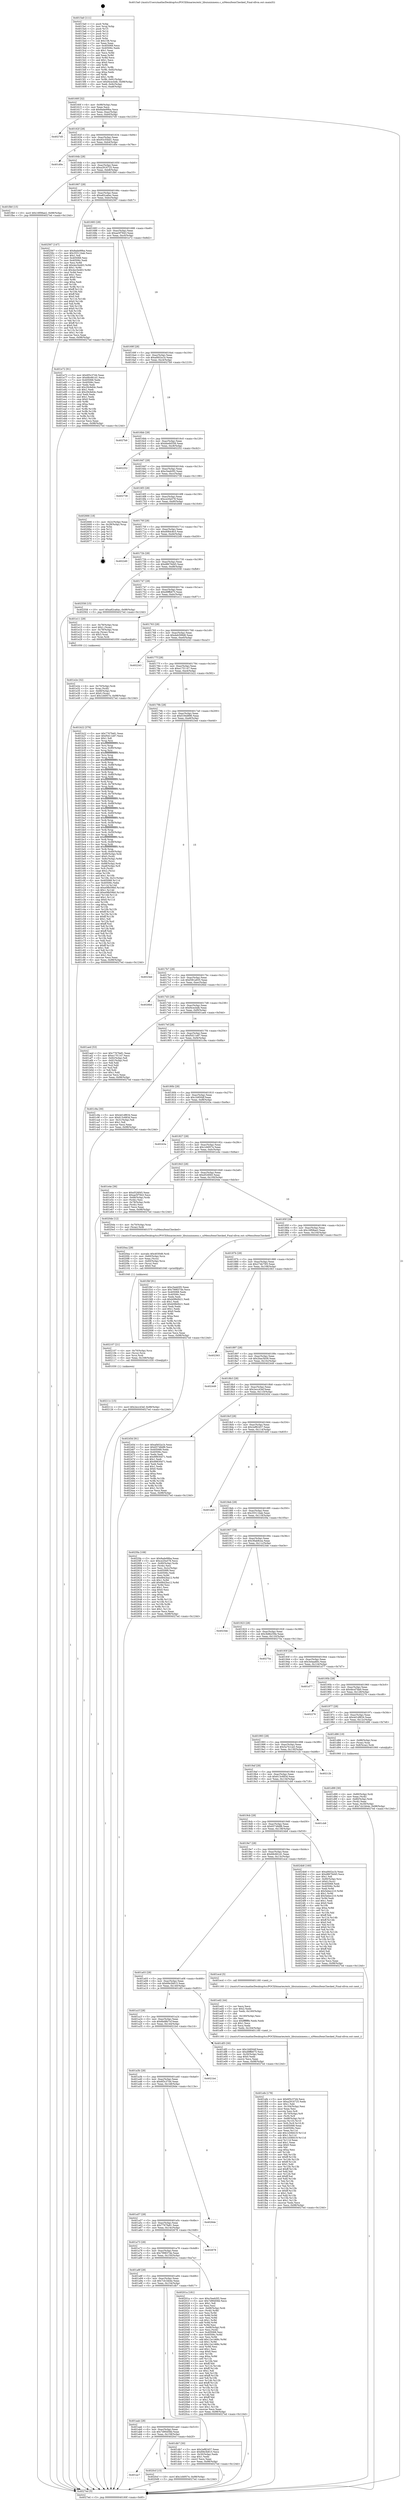 digraph "0x4015a0" {
  label = "0x4015a0 (/mnt/c/Users/mathe/Desktop/tcc/POCII/binaries/extr_libuiunixmenu.c_uiMenuItemChecked_Final-ollvm.out::main(0))"
  labelloc = "t"
  node[shape=record]

  Entry [label="",width=0.3,height=0.3,shape=circle,fillcolor=black,style=filled]
  "0x40160f" [label="{
     0x40160f [32]\l
     | [instrs]\l
     &nbsp;&nbsp;0x40160f \<+6\>: mov -0x98(%rbp),%eax\l
     &nbsp;&nbsp;0x401615 \<+2\>: mov %eax,%ecx\l
     &nbsp;&nbsp;0x401617 \<+6\>: sub $0x8ade99ba,%ecx\l
     &nbsp;&nbsp;0x40161d \<+6\>: mov %eax,-0xac(%rbp)\l
     &nbsp;&nbsp;0x401623 \<+6\>: mov %ecx,-0xb0(%rbp)\l
     &nbsp;&nbsp;0x401629 \<+6\>: je 00000000004027d5 \<main+0x1235\>\l
  }"]
  "0x4027d5" [label="{
     0x4027d5\l
  }", style=dashed]
  "0x40162f" [label="{
     0x40162f [28]\l
     | [instrs]\l
     &nbsp;&nbsp;0x40162f \<+5\>: jmp 0000000000401634 \<main+0x94\>\l
     &nbsp;&nbsp;0x401634 \<+6\>: mov -0xac(%rbp),%eax\l
     &nbsp;&nbsp;0x40163a \<+5\>: sub $0x93c55bd1,%eax\l
     &nbsp;&nbsp;0x40163f \<+6\>: mov %eax,-0xb4(%rbp)\l
     &nbsp;&nbsp;0x401645 \<+6\>: je 0000000000401d0e \<main+0x76e\>\l
  }"]
  Exit [label="",width=0.3,height=0.3,shape=circle,fillcolor=black,style=filled,peripheries=2]
  "0x401d0e" [label="{
     0x401d0e\l
  }", style=dashed]
  "0x40164b" [label="{
     0x40164b [28]\l
     | [instrs]\l
     &nbsp;&nbsp;0x40164b \<+5\>: jmp 0000000000401650 \<main+0xb0\>\l
     &nbsp;&nbsp;0x401650 \<+6\>: mov -0xac(%rbp),%eax\l
     &nbsp;&nbsp;0x401656 \<+5\>: sub $0xa2916725,%eax\l
     &nbsp;&nbsp;0x40165b \<+6\>: mov %eax,-0xb8(%rbp)\l
     &nbsp;&nbsp;0x401661 \<+6\>: je 0000000000401fb0 \<main+0xa10\>\l
  }"]
  "0x40211c" [label="{
     0x40211c [15]\l
     | [instrs]\l
     &nbsp;&nbsp;0x40211c \<+10\>: movl $0x2ecc43ef,-0x98(%rbp)\l
     &nbsp;&nbsp;0x402126 \<+5\>: jmp 00000000004027ed \<main+0x124d\>\l
  }"]
  "0x401fb0" [label="{
     0x401fb0 [15]\l
     | [instrs]\l
     &nbsp;&nbsp;0x401fb0 \<+10\>: movl $0x16f08ae2,-0x98(%rbp)\l
     &nbsp;&nbsp;0x401fba \<+5\>: jmp 00000000004027ed \<main+0x124d\>\l
  }"]
  "0x401667" [label="{
     0x401667 [28]\l
     | [instrs]\l
     &nbsp;&nbsp;0x401667 \<+5\>: jmp 000000000040166c \<main+0xcc\>\l
     &nbsp;&nbsp;0x40166c \<+6\>: mov -0xac(%rbp),%eax\l
     &nbsp;&nbsp;0x401672 \<+5\>: sub $0xa82ca6ac,%eax\l
     &nbsp;&nbsp;0x401677 \<+6\>: mov %eax,-0xbc(%rbp)\l
     &nbsp;&nbsp;0x40167d \<+6\>: je 0000000000402567 \<main+0xfc7\>\l
  }"]
  "0x402107" [label="{
     0x402107 [21]\l
     | [instrs]\l
     &nbsp;&nbsp;0x402107 \<+4\>: mov -0x70(%rbp),%rcx\l
     &nbsp;&nbsp;0x40210b \<+3\>: mov (%rcx),%rcx\l
     &nbsp;&nbsp;0x40210e \<+3\>: mov %rcx,%rdi\l
     &nbsp;&nbsp;0x402111 \<+6\>: mov %eax,-0x168(%rbp)\l
     &nbsp;&nbsp;0x402117 \<+5\>: call 0000000000401030 \<free@plt\>\l
     | [calls]\l
     &nbsp;&nbsp;0x401030 \{1\} (unknown)\l
  }"]
  "0x402567" [label="{
     0x402567 [147]\l
     | [instrs]\l
     &nbsp;&nbsp;0x402567 \<+5\>: mov $0x8ade99ba,%eax\l
     &nbsp;&nbsp;0x40256c \<+5\>: mov $0x35511bab,%ecx\l
     &nbsp;&nbsp;0x402571 \<+2\>: mov $0x1,%dl\l
     &nbsp;&nbsp;0x402573 \<+7\>: mov 0x405068,%esi\l
     &nbsp;&nbsp;0x40257a \<+7\>: mov 0x40506c,%edi\l
     &nbsp;&nbsp;0x402581 \<+3\>: mov %esi,%r8d\l
     &nbsp;&nbsp;0x402584 \<+7\>: add $0x4ec5e463,%r8d\l
     &nbsp;&nbsp;0x40258b \<+4\>: sub $0x1,%r8d\l
     &nbsp;&nbsp;0x40258f \<+7\>: sub $0x4ec5e463,%r8d\l
     &nbsp;&nbsp;0x402596 \<+4\>: imul %r8d,%esi\l
     &nbsp;&nbsp;0x40259a \<+3\>: and $0x1,%esi\l
     &nbsp;&nbsp;0x40259d \<+3\>: cmp $0x0,%esi\l
     &nbsp;&nbsp;0x4025a0 \<+4\>: sete %r9b\l
     &nbsp;&nbsp;0x4025a4 \<+3\>: cmp $0xa,%edi\l
     &nbsp;&nbsp;0x4025a7 \<+4\>: setl %r10b\l
     &nbsp;&nbsp;0x4025ab \<+3\>: mov %r9b,%r11b\l
     &nbsp;&nbsp;0x4025ae \<+4\>: xor $0xff,%r11b\l
     &nbsp;&nbsp;0x4025b2 \<+3\>: mov %r10b,%bl\l
     &nbsp;&nbsp;0x4025b5 \<+3\>: xor $0xff,%bl\l
     &nbsp;&nbsp;0x4025b8 \<+3\>: xor $0x0,%dl\l
     &nbsp;&nbsp;0x4025bb \<+3\>: mov %r11b,%r14b\l
     &nbsp;&nbsp;0x4025be \<+4\>: and $0x0,%r14b\l
     &nbsp;&nbsp;0x4025c2 \<+3\>: and %dl,%r9b\l
     &nbsp;&nbsp;0x4025c5 \<+3\>: mov %bl,%r15b\l
     &nbsp;&nbsp;0x4025c8 \<+4\>: and $0x0,%r15b\l
     &nbsp;&nbsp;0x4025cc \<+3\>: and %dl,%r10b\l
     &nbsp;&nbsp;0x4025cf \<+3\>: or %r9b,%r14b\l
     &nbsp;&nbsp;0x4025d2 \<+3\>: or %r10b,%r15b\l
     &nbsp;&nbsp;0x4025d5 \<+3\>: xor %r15b,%r14b\l
     &nbsp;&nbsp;0x4025d8 \<+3\>: or %bl,%r11b\l
     &nbsp;&nbsp;0x4025db \<+4\>: xor $0xff,%r11b\l
     &nbsp;&nbsp;0x4025df \<+3\>: or $0x0,%dl\l
     &nbsp;&nbsp;0x4025e2 \<+3\>: and %dl,%r11b\l
     &nbsp;&nbsp;0x4025e5 \<+3\>: or %r11b,%r14b\l
     &nbsp;&nbsp;0x4025e8 \<+4\>: test $0x1,%r14b\l
     &nbsp;&nbsp;0x4025ec \<+3\>: cmovne %ecx,%eax\l
     &nbsp;&nbsp;0x4025ef \<+6\>: mov %eax,-0x98(%rbp)\l
     &nbsp;&nbsp;0x4025f5 \<+5\>: jmp 00000000004027ed \<main+0x124d\>\l
  }"]
  "0x401683" [label="{
     0x401683 [28]\l
     | [instrs]\l
     &nbsp;&nbsp;0x401683 \<+5\>: jmp 0000000000401688 \<main+0xe8\>\l
     &nbsp;&nbsp;0x401688 \<+6\>: mov -0xac(%rbp),%eax\l
     &nbsp;&nbsp;0x40168e \<+5\>: sub $0xae5f7843,%eax\l
     &nbsp;&nbsp;0x401693 \<+6\>: mov %eax,-0xc0(%rbp)\l
     &nbsp;&nbsp;0x401699 \<+6\>: je 0000000000401e72 \<main+0x8d2\>\l
  }"]
  "0x4020ea" [label="{
     0x4020ea [29]\l
     | [instrs]\l
     &nbsp;&nbsp;0x4020ea \<+10\>: movabs $0x4030d6,%rdi\l
     &nbsp;&nbsp;0x4020f4 \<+4\>: mov -0x60(%rbp),%rcx\l
     &nbsp;&nbsp;0x4020f8 \<+2\>: mov %eax,(%rcx)\l
     &nbsp;&nbsp;0x4020fa \<+4\>: mov -0x60(%rbp),%rcx\l
     &nbsp;&nbsp;0x4020fe \<+2\>: mov (%rcx),%esi\l
     &nbsp;&nbsp;0x402100 \<+2\>: mov $0x0,%al\l
     &nbsp;&nbsp;0x402102 \<+5\>: call 0000000000401040 \<printf@plt\>\l
     | [calls]\l
     &nbsp;&nbsp;0x401040 \{1\} (unknown)\l
  }"]
  "0x401e72" [label="{
     0x401e72 [91]\l
     | [instrs]\l
     &nbsp;&nbsp;0x401e72 \<+5\>: mov $0x6f3c37d4,%eax\l
     &nbsp;&nbsp;0x401e77 \<+5\>: mov $0x68c661d1,%ecx\l
     &nbsp;&nbsp;0x401e7c \<+7\>: mov 0x405068,%edx\l
     &nbsp;&nbsp;0x401e83 \<+7\>: mov 0x40506c,%esi\l
     &nbsp;&nbsp;0x401e8a \<+2\>: mov %edx,%edi\l
     &nbsp;&nbsp;0x401e8c \<+6\>: add $0x29cfe64c,%edi\l
     &nbsp;&nbsp;0x401e92 \<+3\>: sub $0x1,%edi\l
     &nbsp;&nbsp;0x401e95 \<+6\>: sub $0x29cfe64c,%edi\l
     &nbsp;&nbsp;0x401e9b \<+3\>: imul %edi,%edx\l
     &nbsp;&nbsp;0x401e9e \<+3\>: and $0x1,%edx\l
     &nbsp;&nbsp;0x401ea1 \<+3\>: cmp $0x0,%edx\l
     &nbsp;&nbsp;0x401ea4 \<+4\>: sete %r8b\l
     &nbsp;&nbsp;0x401ea8 \<+3\>: cmp $0xa,%esi\l
     &nbsp;&nbsp;0x401eab \<+4\>: setl %r9b\l
     &nbsp;&nbsp;0x401eaf \<+3\>: mov %r8b,%r10b\l
     &nbsp;&nbsp;0x401eb2 \<+3\>: and %r9b,%r10b\l
     &nbsp;&nbsp;0x401eb5 \<+3\>: xor %r9b,%r8b\l
     &nbsp;&nbsp;0x401eb8 \<+3\>: or %r8b,%r10b\l
     &nbsp;&nbsp;0x401ebb \<+4\>: test $0x1,%r10b\l
     &nbsp;&nbsp;0x401ebf \<+3\>: cmovne %ecx,%eax\l
     &nbsp;&nbsp;0x401ec2 \<+6\>: mov %eax,-0x98(%rbp)\l
     &nbsp;&nbsp;0x401ec8 \<+5\>: jmp 00000000004027ed \<main+0x124d\>\l
  }"]
  "0x40169f" [label="{
     0x40169f [28]\l
     | [instrs]\l
     &nbsp;&nbsp;0x40169f \<+5\>: jmp 00000000004016a4 \<main+0x104\>\l
     &nbsp;&nbsp;0x4016a4 \<+6\>: mov -0xac(%rbp),%eax\l
     &nbsp;&nbsp;0x4016aa \<+5\>: sub $0xaf402a1b,%eax\l
     &nbsp;&nbsp;0x4016af \<+6\>: mov %eax,-0xc4(%rbp)\l
     &nbsp;&nbsp;0x4016b5 \<+6\>: je 00000000004027b9 \<main+0x1219\>\l
  }"]
  "0x401ac7" [label="{
     0x401ac7\l
  }", style=dashed]
  "0x4027b9" [label="{
     0x4027b9\l
  }", style=dashed]
  "0x4016bb" [label="{
     0x4016bb [28]\l
     | [instrs]\l
     &nbsp;&nbsp;0x4016bb \<+5\>: jmp 00000000004016c0 \<main+0x120\>\l
     &nbsp;&nbsp;0x4016c0 \<+6\>: mov -0xac(%rbp),%eax\l
     &nbsp;&nbsp;0x4016c6 \<+5\>: sub $0xbbe6d356,%eax\l
     &nbsp;&nbsp;0x4016cb \<+6\>: mov %eax,-0xc8(%rbp)\l
     &nbsp;&nbsp;0x4016d1 \<+6\>: je 0000000000402252 \<main+0xcb2\>\l
  }"]
  "0x4020cf" [label="{
     0x4020cf [15]\l
     | [instrs]\l
     &nbsp;&nbsp;0x4020cf \<+10\>: movl $0x1d4957e,-0x98(%rbp)\l
     &nbsp;&nbsp;0x4020d9 \<+5\>: jmp 00000000004027ed \<main+0x124d\>\l
  }"]
  "0x402252" [label="{
     0x402252\l
  }", style=dashed]
  "0x4016d7" [label="{
     0x4016d7 [28]\l
     | [instrs]\l
     &nbsp;&nbsp;0x4016d7 \<+5\>: jmp 00000000004016dc \<main+0x13c\>\l
     &nbsp;&nbsp;0x4016dc \<+6\>: mov -0xac(%rbp),%eax\l
     &nbsp;&nbsp;0x4016e2 \<+5\>: sub $0xc5eeb5f2,%eax\l
     &nbsp;&nbsp;0x4016e7 \<+6\>: mov %eax,-0xcc(%rbp)\l
     &nbsp;&nbsp;0x4016ed \<+6\>: je 0000000000402738 \<main+0x1198\>\l
  }"]
  "0x401efe" [label="{
     0x401efe [178]\l
     | [instrs]\l
     &nbsp;&nbsp;0x401efe \<+5\>: mov $0x6f3c37d4,%ecx\l
     &nbsp;&nbsp;0x401f03 \<+5\>: mov $0xa2916725,%edx\l
     &nbsp;&nbsp;0x401f08 \<+3\>: mov $0x1,%dil\l
     &nbsp;&nbsp;0x401f0b \<+6\>: mov -0x164(%rbp),%esi\l
     &nbsp;&nbsp;0x401f11 \<+3\>: imul %eax,%esi\l
     &nbsp;&nbsp;0x401f14 \<+3\>: movslq %esi,%r8\l
     &nbsp;&nbsp;0x401f17 \<+4\>: mov -0x70(%rbp),%r9\l
     &nbsp;&nbsp;0x401f1b \<+3\>: mov (%r9),%r9\l
     &nbsp;&nbsp;0x401f1e \<+4\>: mov -0x68(%rbp),%r10\l
     &nbsp;&nbsp;0x401f22 \<+3\>: movslq (%r10),%r10\l
     &nbsp;&nbsp;0x401f25 \<+4\>: mov %r8,(%r9,%r10,8)\l
     &nbsp;&nbsp;0x401f29 \<+7\>: mov 0x405068,%eax\l
     &nbsp;&nbsp;0x401f30 \<+7\>: mov 0x40506c,%esi\l
     &nbsp;&nbsp;0x401f37 \<+3\>: mov %eax,%r11d\l
     &nbsp;&nbsp;0x401f3a \<+7\>: add $0x1d3fd419,%r11d\l
     &nbsp;&nbsp;0x401f41 \<+4\>: sub $0x1,%r11d\l
     &nbsp;&nbsp;0x401f45 \<+7\>: sub $0x1d3fd419,%r11d\l
     &nbsp;&nbsp;0x401f4c \<+4\>: imul %r11d,%eax\l
     &nbsp;&nbsp;0x401f50 \<+3\>: and $0x1,%eax\l
     &nbsp;&nbsp;0x401f53 \<+3\>: cmp $0x0,%eax\l
     &nbsp;&nbsp;0x401f56 \<+3\>: sete %bl\l
     &nbsp;&nbsp;0x401f59 \<+3\>: cmp $0xa,%esi\l
     &nbsp;&nbsp;0x401f5c \<+4\>: setl %r14b\l
     &nbsp;&nbsp;0x401f60 \<+3\>: mov %bl,%r15b\l
     &nbsp;&nbsp;0x401f63 \<+4\>: xor $0xff,%r15b\l
     &nbsp;&nbsp;0x401f67 \<+3\>: mov %r14b,%r12b\l
     &nbsp;&nbsp;0x401f6a \<+4\>: xor $0xff,%r12b\l
     &nbsp;&nbsp;0x401f6e \<+4\>: xor $0x1,%dil\l
     &nbsp;&nbsp;0x401f72 \<+3\>: mov %r15b,%r13b\l
     &nbsp;&nbsp;0x401f75 \<+4\>: and $0xff,%r13b\l
     &nbsp;&nbsp;0x401f79 \<+3\>: and %dil,%bl\l
     &nbsp;&nbsp;0x401f7c \<+3\>: mov %r12b,%al\l
     &nbsp;&nbsp;0x401f7f \<+2\>: and $0xff,%al\l
     &nbsp;&nbsp;0x401f81 \<+3\>: and %dil,%r14b\l
     &nbsp;&nbsp;0x401f84 \<+3\>: or %bl,%r13b\l
     &nbsp;&nbsp;0x401f87 \<+3\>: or %r14b,%al\l
     &nbsp;&nbsp;0x401f8a \<+3\>: xor %al,%r13b\l
     &nbsp;&nbsp;0x401f8d \<+3\>: or %r12b,%r15b\l
     &nbsp;&nbsp;0x401f90 \<+4\>: xor $0xff,%r15b\l
     &nbsp;&nbsp;0x401f94 \<+4\>: or $0x1,%dil\l
     &nbsp;&nbsp;0x401f98 \<+3\>: and %dil,%r15b\l
     &nbsp;&nbsp;0x401f9b \<+3\>: or %r15b,%r13b\l
     &nbsp;&nbsp;0x401f9e \<+4\>: test $0x1,%r13b\l
     &nbsp;&nbsp;0x401fa2 \<+3\>: cmovne %edx,%ecx\l
     &nbsp;&nbsp;0x401fa5 \<+6\>: mov %ecx,-0x98(%rbp)\l
     &nbsp;&nbsp;0x401fab \<+5\>: jmp 00000000004027ed \<main+0x124d\>\l
  }"]
  "0x402738" [label="{
     0x402738\l
  }", style=dashed]
  "0x4016f3" [label="{
     0x4016f3 [28]\l
     | [instrs]\l
     &nbsp;&nbsp;0x4016f3 \<+5\>: jmp 00000000004016f8 \<main+0x158\>\l
     &nbsp;&nbsp;0x4016f8 \<+6\>: mov -0xac(%rbp),%eax\l
     &nbsp;&nbsp;0x4016fe \<+5\>: sub $0xce20a578,%eax\l
     &nbsp;&nbsp;0x401703 \<+6\>: mov %eax,-0xd0(%rbp)\l
     &nbsp;&nbsp;0x401709 \<+6\>: je 0000000000402666 \<main+0x10c6\>\l
  }"]
  "0x401ed2" [label="{
     0x401ed2 [44]\l
     | [instrs]\l
     &nbsp;&nbsp;0x401ed2 \<+2\>: xor %ecx,%ecx\l
     &nbsp;&nbsp;0x401ed4 \<+5\>: mov $0x2,%edx\l
     &nbsp;&nbsp;0x401ed9 \<+6\>: mov %edx,-0x160(%rbp)\l
     &nbsp;&nbsp;0x401edf \<+1\>: cltd\l
     &nbsp;&nbsp;0x401ee0 \<+6\>: mov -0x160(%rbp),%esi\l
     &nbsp;&nbsp;0x401ee6 \<+2\>: idiv %esi\l
     &nbsp;&nbsp;0x401ee8 \<+6\>: imul $0xfffffffe,%edx,%edx\l
     &nbsp;&nbsp;0x401eee \<+3\>: sub $0x1,%ecx\l
     &nbsp;&nbsp;0x401ef1 \<+2\>: sub %ecx,%edx\l
     &nbsp;&nbsp;0x401ef3 \<+6\>: mov %edx,-0x164(%rbp)\l
     &nbsp;&nbsp;0x401ef9 \<+5\>: call 0000000000401160 \<next_i\>\l
     | [calls]\l
     &nbsp;&nbsp;0x401160 \{1\} (/mnt/c/Users/mathe/Desktop/tcc/POCII/binaries/extr_libuiunixmenu.c_uiMenuItemChecked_Final-ollvm.out::next_i)\l
  }"]
  "0x402666" [label="{
     0x402666 [18]\l
     | [instrs]\l
     &nbsp;&nbsp;0x402666 \<+3\>: mov -0x2c(%rbp),%eax\l
     &nbsp;&nbsp;0x402669 \<+4\>: lea -0x28(%rbp),%rsp\l
     &nbsp;&nbsp;0x40266d \<+1\>: pop %rbx\l
     &nbsp;&nbsp;0x40266e \<+2\>: pop %r12\l
     &nbsp;&nbsp;0x402670 \<+2\>: pop %r13\l
     &nbsp;&nbsp;0x402672 \<+2\>: pop %r14\l
     &nbsp;&nbsp;0x402674 \<+2\>: pop %r15\l
     &nbsp;&nbsp;0x402676 \<+1\>: pop %rbp\l
     &nbsp;&nbsp;0x402677 \<+1\>: ret\l
  }"]
  "0x40170f" [label="{
     0x40170f [28]\l
     | [instrs]\l
     &nbsp;&nbsp;0x40170f \<+5\>: jmp 0000000000401714 \<main+0x174\>\l
     &nbsp;&nbsp;0x401714 \<+6\>: mov -0xac(%rbp),%eax\l
     &nbsp;&nbsp;0x40171a \<+5\>: sub $0xd084c8c5,%eax\l
     &nbsp;&nbsp;0x40171f \<+6\>: mov %eax,-0xd4(%rbp)\l
     &nbsp;&nbsp;0x401725 \<+6\>: je 00000000004022d0 \<main+0xd30\>\l
  }"]
  "0x401e2e" [label="{
     0x401e2e [32]\l
     | [instrs]\l
     &nbsp;&nbsp;0x401e2e \<+4\>: mov -0x70(%rbp),%rdi\l
     &nbsp;&nbsp;0x401e32 \<+3\>: mov %rax,(%rdi)\l
     &nbsp;&nbsp;0x401e35 \<+4\>: mov -0x68(%rbp),%rax\l
     &nbsp;&nbsp;0x401e39 \<+6\>: movl $0x0,(%rax)\l
     &nbsp;&nbsp;0x401e3f \<+10\>: movl $0x1d4957e,-0x98(%rbp)\l
     &nbsp;&nbsp;0x401e49 \<+5\>: jmp 00000000004027ed \<main+0x124d\>\l
  }"]
  "0x4022d0" [label="{
     0x4022d0\l
  }", style=dashed]
  "0x40172b" [label="{
     0x40172b [28]\l
     | [instrs]\l
     &nbsp;&nbsp;0x40172b \<+5\>: jmp 0000000000401730 \<main+0x190\>\l
     &nbsp;&nbsp;0x401730 \<+6\>: mov -0xac(%rbp),%eax\l
     &nbsp;&nbsp;0x401736 \<+5\>: sub $0xd8676d45,%eax\l
     &nbsp;&nbsp;0x40173b \<+6\>: mov %eax,-0xd8(%rbp)\l
     &nbsp;&nbsp;0x401741 \<+6\>: je 0000000000402558 \<main+0xfb8\>\l
  }"]
  "0x401aab" [label="{
     0x401aab [28]\l
     | [instrs]\l
     &nbsp;&nbsp;0x401aab \<+5\>: jmp 0000000000401ab0 \<main+0x510\>\l
     &nbsp;&nbsp;0x401ab0 \<+6\>: mov -0xac(%rbp),%eax\l
     &nbsp;&nbsp;0x401ab6 \<+5\>: sub $0x7d90d58d,%eax\l
     &nbsp;&nbsp;0x401abb \<+6\>: mov %eax,-0x158(%rbp)\l
     &nbsp;&nbsp;0x401ac1 \<+6\>: je 00000000004020cf \<main+0xb2f\>\l
  }"]
  "0x402558" [label="{
     0x402558 [15]\l
     | [instrs]\l
     &nbsp;&nbsp;0x402558 \<+10\>: movl $0xa82ca6ac,-0x98(%rbp)\l
     &nbsp;&nbsp;0x402562 \<+5\>: jmp 00000000004027ed \<main+0x124d\>\l
  }"]
  "0x401747" [label="{
     0x401747 [28]\l
     | [instrs]\l
     &nbsp;&nbsp;0x401747 \<+5\>: jmp 000000000040174c \<main+0x1ac\>\l
     &nbsp;&nbsp;0x40174c \<+6\>: mov -0xac(%rbp),%eax\l
     &nbsp;&nbsp;0x401752 \<+5\>: sub $0xd9ffb675,%eax\l
     &nbsp;&nbsp;0x401757 \<+6\>: mov %eax,-0xdc(%rbp)\l
     &nbsp;&nbsp;0x40175d \<+6\>: je 0000000000401e11 \<main+0x871\>\l
  }"]
  "0x401db7" [label="{
     0x401db7 [30]\l
     | [instrs]\l
     &nbsp;&nbsp;0x401db7 \<+5\>: mov $0x2ef82457,%eax\l
     &nbsp;&nbsp;0x401dbc \<+5\>: mov $0x69e3b815,%ecx\l
     &nbsp;&nbsp;0x401dc1 \<+3\>: mov -0x30(%rbp),%edx\l
     &nbsp;&nbsp;0x401dc4 \<+3\>: cmp $0x1,%edx\l
     &nbsp;&nbsp;0x401dc7 \<+3\>: cmovl %ecx,%eax\l
     &nbsp;&nbsp;0x401dca \<+6\>: mov %eax,-0x98(%rbp)\l
     &nbsp;&nbsp;0x401dd0 \<+5\>: jmp 00000000004027ed \<main+0x124d\>\l
  }"]
  "0x401e11" [label="{
     0x401e11 [29]\l
     | [instrs]\l
     &nbsp;&nbsp;0x401e11 \<+4\>: mov -0x78(%rbp),%rax\l
     &nbsp;&nbsp;0x401e15 \<+6\>: movl $0x1,(%rax)\l
     &nbsp;&nbsp;0x401e1b \<+4\>: mov -0x78(%rbp),%rax\l
     &nbsp;&nbsp;0x401e1f \<+3\>: movslq (%rax),%rax\l
     &nbsp;&nbsp;0x401e22 \<+4\>: shl $0x3,%rax\l
     &nbsp;&nbsp;0x401e26 \<+3\>: mov %rax,%rdi\l
     &nbsp;&nbsp;0x401e29 \<+5\>: call 0000000000401050 \<malloc@plt\>\l
     | [calls]\l
     &nbsp;&nbsp;0x401050 \{1\} (unknown)\l
  }"]
  "0x401763" [label="{
     0x401763 [28]\l
     | [instrs]\l
     &nbsp;&nbsp;0x401763 \<+5\>: jmp 0000000000401768 \<main+0x1c8\>\l
     &nbsp;&nbsp;0x401768 \<+6\>: mov -0xac(%rbp),%eax\l
     &nbsp;&nbsp;0x40176e \<+5\>: sub $0xdeb599d6,%eax\l
     &nbsp;&nbsp;0x401773 \<+6\>: mov %eax,-0xe0(%rbp)\l
     &nbsp;&nbsp;0x401779 \<+6\>: je 0000000000402243 \<main+0xca3\>\l
  }"]
  "0x401a8f" [label="{
     0x401a8f [28]\l
     | [instrs]\l
     &nbsp;&nbsp;0x401a8f \<+5\>: jmp 0000000000401a94 \<main+0x4f4\>\l
     &nbsp;&nbsp;0x401a94 \<+6\>: mov -0xac(%rbp),%eax\l
     &nbsp;&nbsp;0x401a9a \<+5\>: sub $0x7cb1bb4e,%eax\l
     &nbsp;&nbsp;0x401a9f \<+6\>: mov %eax,-0x154(%rbp)\l
     &nbsp;&nbsp;0x401aa5 \<+6\>: je 0000000000401db7 \<main+0x817\>\l
  }"]
  "0x402243" [label="{
     0x402243\l
  }", style=dashed]
  "0x40177f" [label="{
     0x40177f [28]\l
     | [instrs]\l
     &nbsp;&nbsp;0x40177f \<+5\>: jmp 0000000000401784 \<main+0x1e4\>\l
     &nbsp;&nbsp;0x401784 \<+6\>: mov -0xac(%rbp),%eax\l
     &nbsp;&nbsp;0x40178a \<+5\>: sub $0xe17f1147,%eax\l
     &nbsp;&nbsp;0x40178f \<+6\>: mov %eax,-0xe4(%rbp)\l
     &nbsp;&nbsp;0x401795 \<+6\>: je 0000000000401b22 \<main+0x582\>\l
  }"]
  "0x40201a" [label="{
     0x40201a [181]\l
     | [instrs]\l
     &nbsp;&nbsp;0x40201a \<+5\>: mov $0xc5eeb5f2,%eax\l
     &nbsp;&nbsp;0x40201f \<+5\>: mov $0x7d90d58d,%ecx\l
     &nbsp;&nbsp;0x402024 \<+2\>: mov $0x1,%dl\l
     &nbsp;&nbsp;0x402026 \<+2\>: xor %esi,%esi\l
     &nbsp;&nbsp;0x402028 \<+4\>: mov -0x68(%rbp),%rdi\l
     &nbsp;&nbsp;0x40202c \<+3\>: mov (%rdi),%r8d\l
     &nbsp;&nbsp;0x40202f \<+3\>: mov %esi,%r9d\l
     &nbsp;&nbsp;0x402032 \<+3\>: sub %r8d,%r9d\l
     &nbsp;&nbsp;0x402035 \<+3\>: mov %esi,%r8d\l
     &nbsp;&nbsp;0x402038 \<+4\>: sub $0x1,%r8d\l
     &nbsp;&nbsp;0x40203c \<+3\>: add %r8d,%r9d\l
     &nbsp;&nbsp;0x40203f \<+3\>: sub %r9d,%esi\l
     &nbsp;&nbsp;0x402042 \<+4\>: mov -0x68(%rbp),%rdi\l
     &nbsp;&nbsp;0x402046 \<+2\>: mov %esi,(%rdi)\l
     &nbsp;&nbsp;0x402048 \<+7\>: mov 0x405068,%esi\l
     &nbsp;&nbsp;0x40204f \<+8\>: mov 0x40506c,%r8d\l
     &nbsp;&nbsp;0x402057 \<+3\>: mov %esi,%r9d\l
     &nbsp;&nbsp;0x40205a \<+7\>: add $0x12e1468c,%r9d\l
     &nbsp;&nbsp;0x402061 \<+4\>: sub $0x1,%r9d\l
     &nbsp;&nbsp;0x402065 \<+7\>: sub $0x12e1468c,%r9d\l
     &nbsp;&nbsp;0x40206c \<+4\>: imul %r9d,%esi\l
     &nbsp;&nbsp;0x402070 \<+3\>: and $0x1,%esi\l
     &nbsp;&nbsp;0x402073 \<+3\>: cmp $0x0,%esi\l
     &nbsp;&nbsp;0x402076 \<+4\>: sete %r10b\l
     &nbsp;&nbsp;0x40207a \<+4\>: cmp $0xa,%r8d\l
     &nbsp;&nbsp;0x40207e \<+4\>: setl %r11b\l
     &nbsp;&nbsp;0x402082 \<+3\>: mov %r10b,%bl\l
     &nbsp;&nbsp;0x402085 \<+3\>: xor $0xff,%bl\l
     &nbsp;&nbsp;0x402088 \<+3\>: mov %r11b,%r14b\l
     &nbsp;&nbsp;0x40208b \<+4\>: xor $0xff,%r14b\l
     &nbsp;&nbsp;0x40208f \<+3\>: xor $0x1,%dl\l
     &nbsp;&nbsp;0x402092 \<+3\>: mov %bl,%r15b\l
     &nbsp;&nbsp;0x402095 \<+4\>: and $0xff,%r15b\l
     &nbsp;&nbsp;0x402099 \<+3\>: and %dl,%r10b\l
     &nbsp;&nbsp;0x40209c \<+3\>: mov %r14b,%r12b\l
     &nbsp;&nbsp;0x40209f \<+4\>: and $0xff,%r12b\l
     &nbsp;&nbsp;0x4020a3 \<+3\>: and %dl,%r11b\l
     &nbsp;&nbsp;0x4020a6 \<+3\>: or %r10b,%r15b\l
     &nbsp;&nbsp;0x4020a9 \<+3\>: or %r11b,%r12b\l
     &nbsp;&nbsp;0x4020ac \<+3\>: xor %r12b,%r15b\l
     &nbsp;&nbsp;0x4020af \<+3\>: or %r14b,%bl\l
     &nbsp;&nbsp;0x4020b2 \<+3\>: xor $0xff,%bl\l
     &nbsp;&nbsp;0x4020b5 \<+3\>: or $0x1,%dl\l
     &nbsp;&nbsp;0x4020b8 \<+2\>: and %dl,%bl\l
     &nbsp;&nbsp;0x4020ba \<+3\>: or %bl,%r15b\l
     &nbsp;&nbsp;0x4020bd \<+4\>: test $0x1,%r15b\l
     &nbsp;&nbsp;0x4020c1 \<+3\>: cmovne %ecx,%eax\l
     &nbsp;&nbsp;0x4020c4 \<+6\>: mov %eax,-0x98(%rbp)\l
     &nbsp;&nbsp;0x4020ca \<+5\>: jmp 00000000004027ed \<main+0x124d\>\l
  }"]
  "0x401b22" [label="{
     0x401b22 [376]\l
     | [instrs]\l
     &nbsp;&nbsp;0x401b22 \<+5\>: mov $0x7767fa81,%eax\l
     &nbsp;&nbsp;0x401b27 \<+5\>: mov $0xf5d11e87,%ecx\l
     &nbsp;&nbsp;0x401b2c \<+2\>: mov $0x1,%dl\l
     &nbsp;&nbsp;0x401b2e \<+3\>: mov %rsp,%rsi\l
     &nbsp;&nbsp;0x401b31 \<+4\>: add $0xfffffffffffffff0,%rsi\l
     &nbsp;&nbsp;0x401b35 \<+3\>: mov %rsi,%rsp\l
     &nbsp;&nbsp;0x401b38 \<+7\>: mov %rsi,-0x90(%rbp)\l
     &nbsp;&nbsp;0x401b3f \<+3\>: mov %rsp,%rsi\l
     &nbsp;&nbsp;0x401b42 \<+4\>: add $0xfffffffffffffff0,%rsi\l
     &nbsp;&nbsp;0x401b46 \<+3\>: mov %rsi,%rsp\l
     &nbsp;&nbsp;0x401b49 \<+3\>: mov %rsp,%rdi\l
     &nbsp;&nbsp;0x401b4c \<+4\>: add $0xfffffffffffffff0,%rdi\l
     &nbsp;&nbsp;0x401b50 \<+3\>: mov %rdi,%rsp\l
     &nbsp;&nbsp;0x401b53 \<+7\>: mov %rdi,-0x88(%rbp)\l
     &nbsp;&nbsp;0x401b5a \<+3\>: mov %rsp,%rdi\l
     &nbsp;&nbsp;0x401b5d \<+4\>: add $0xfffffffffffffff0,%rdi\l
     &nbsp;&nbsp;0x401b61 \<+3\>: mov %rdi,%rsp\l
     &nbsp;&nbsp;0x401b64 \<+4\>: mov %rdi,-0x80(%rbp)\l
     &nbsp;&nbsp;0x401b68 \<+3\>: mov %rsp,%rdi\l
     &nbsp;&nbsp;0x401b6b \<+4\>: add $0xfffffffffffffff0,%rdi\l
     &nbsp;&nbsp;0x401b6f \<+3\>: mov %rdi,%rsp\l
     &nbsp;&nbsp;0x401b72 \<+4\>: mov %rdi,-0x78(%rbp)\l
     &nbsp;&nbsp;0x401b76 \<+3\>: mov %rsp,%rdi\l
     &nbsp;&nbsp;0x401b79 \<+4\>: add $0xfffffffffffffff0,%rdi\l
     &nbsp;&nbsp;0x401b7d \<+3\>: mov %rdi,%rsp\l
     &nbsp;&nbsp;0x401b80 \<+4\>: mov %rdi,-0x70(%rbp)\l
     &nbsp;&nbsp;0x401b84 \<+3\>: mov %rsp,%rdi\l
     &nbsp;&nbsp;0x401b87 \<+4\>: add $0xfffffffffffffff0,%rdi\l
     &nbsp;&nbsp;0x401b8b \<+3\>: mov %rdi,%rsp\l
     &nbsp;&nbsp;0x401b8e \<+4\>: mov %rdi,-0x68(%rbp)\l
     &nbsp;&nbsp;0x401b92 \<+3\>: mov %rsp,%rdi\l
     &nbsp;&nbsp;0x401b95 \<+4\>: add $0xfffffffffffffff0,%rdi\l
     &nbsp;&nbsp;0x401b99 \<+3\>: mov %rdi,%rsp\l
     &nbsp;&nbsp;0x401b9c \<+4\>: mov %rdi,-0x60(%rbp)\l
     &nbsp;&nbsp;0x401ba0 \<+3\>: mov %rsp,%rdi\l
     &nbsp;&nbsp;0x401ba3 \<+4\>: add $0xfffffffffffffff0,%rdi\l
     &nbsp;&nbsp;0x401ba7 \<+3\>: mov %rdi,%rsp\l
     &nbsp;&nbsp;0x401baa \<+4\>: mov %rdi,-0x58(%rbp)\l
     &nbsp;&nbsp;0x401bae \<+3\>: mov %rsp,%rdi\l
     &nbsp;&nbsp;0x401bb1 \<+4\>: add $0xfffffffffffffff0,%rdi\l
     &nbsp;&nbsp;0x401bb5 \<+3\>: mov %rdi,%rsp\l
     &nbsp;&nbsp;0x401bb8 \<+4\>: mov %rdi,-0x50(%rbp)\l
     &nbsp;&nbsp;0x401bbc \<+3\>: mov %rsp,%rdi\l
     &nbsp;&nbsp;0x401bbf \<+4\>: add $0xfffffffffffffff0,%rdi\l
     &nbsp;&nbsp;0x401bc3 \<+3\>: mov %rdi,%rsp\l
     &nbsp;&nbsp;0x401bc6 \<+4\>: mov %rdi,-0x48(%rbp)\l
     &nbsp;&nbsp;0x401bca \<+3\>: mov %rsp,%rdi\l
     &nbsp;&nbsp;0x401bcd \<+4\>: add $0xfffffffffffffff0,%rdi\l
     &nbsp;&nbsp;0x401bd1 \<+3\>: mov %rdi,%rsp\l
     &nbsp;&nbsp;0x401bd4 \<+4\>: mov %rdi,-0x40(%rbp)\l
     &nbsp;&nbsp;0x401bd8 \<+7\>: mov -0x90(%rbp),%rdi\l
     &nbsp;&nbsp;0x401bdf \<+6\>: movl $0x0,(%rdi)\l
     &nbsp;&nbsp;0x401be5 \<+7\>: mov -0x9c(%rbp),%r8d\l
     &nbsp;&nbsp;0x401bec \<+3\>: mov %r8d,(%rsi)\l
     &nbsp;&nbsp;0x401bef \<+7\>: mov -0x88(%rbp),%rdi\l
     &nbsp;&nbsp;0x401bf6 \<+7\>: mov -0xa8(%rbp),%r9\l
     &nbsp;&nbsp;0x401bfd \<+3\>: mov %r9,(%rdi)\l
     &nbsp;&nbsp;0x401c00 \<+3\>: cmpl $0x2,(%rsi)\l
     &nbsp;&nbsp;0x401c03 \<+4\>: setne %r10b\l
     &nbsp;&nbsp;0x401c07 \<+4\>: and $0x1,%r10b\l
     &nbsp;&nbsp;0x401c0b \<+4\>: mov %r10b,-0x31(%rbp)\l
     &nbsp;&nbsp;0x401c0f \<+8\>: mov 0x405068,%r11d\l
     &nbsp;&nbsp;0x401c17 \<+7\>: mov 0x40506c,%ebx\l
     &nbsp;&nbsp;0x401c1e \<+3\>: mov %r11d,%r14d\l
     &nbsp;&nbsp;0x401c21 \<+7\>: sub $0xe08b59b0,%r14d\l
     &nbsp;&nbsp;0x401c28 \<+4\>: sub $0x1,%r14d\l
     &nbsp;&nbsp;0x401c2c \<+7\>: add $0xe08b59b0,%r14d\l
     &nbsp;&nbsp;0x401c33 \<+4\>: imul %r14d,%r11d\l
     &nbsp;&nbsp;0x401c37 \<+4\>: and $0x1,%r11d\l
     &nbsp;&nbsp;0x401c3b \<+4\>: cmp $0x0,%r11d\l
     &nbsp;&nbsp;0x401c3f \<+4\>: sete %r10b\l
     &nbsp;&nbsp;0x401c43 \<+3\>: cmp $0xa,%ebx\l
     &nbsp;&nbsp;0x401c46 \<+4\>: setl %r15b\l
     &nbsp;&nbsp;0x401c4a \<+3\>: mov %r10b,%r12b\l
     &nbsp;&nbsp;0x401c4d \<+4\>: xor $0xff,%r12b\l
     &nbsp;&nbsp;0x401c51 \<+3\>: mov %r15b,%r13b\l
     &nbsp;&nbsp;0x401c54 \<+4\>: xor $0xff,%r13b\l
     &nbsp;&nbsp;0x401c58 \<+3\>: xor $0x1,%dl\l
     &nbsp;&nbsp;0x401c5b \<+3\>: mov %r12b,%sil\l
     &nbsp;&nbsp;0x401c5e \<+4\>: and $0xff,%sil\l
     &nbsp;&nbsp;0x401c62 \<+3\>: and %dl,%r10b\l
     &nbsp;&nbsp;0x401c65 \<+3\>: mov %r13b,%dil\l
     &nbsp;&nbsp;0x401c68 \<+4\>: and $0xff,%dil\l
     &nbsp;&nbsp;0x401c6c \<+3\>: and %dl,%r15b\l
     &nbsp;&nbsp;0x401c6f \<+3\>: or %r10b,%sil\l
     &nbsp;&nbsp;0x401c72 \<+3\>: or %r15b,%dil\l
     &nbsp;&nbsp;0x401c75 \<+3\>: xor %dil,%sil\l
     &nbsp;&nbsp;0x401c78 \<+3\>: or %r13b,%r12b\l
     &nbsp;&nbsp;0x401c7b \<+4\>: xor $0xff,%r12b\l
     &nbsp;&nbsp;0x401c7f \<+3\>: or $0x1,%dl\l
     &nbsp;&nbsp;0x401c82 \<+3\>: and %dl,%r12b\l
     &nbsp;&nbsp;0x401c85 \<+3\>: or %r12b,%sil\l
     &nbsp;&nbsp;0x401c88 \<+4\>: test $0x1,%sil\l
     &nbsp;&nbsp;0x401c8c \<+3\>: cmovne %ecx,%eax\l
     &nbsp;&nbsp;0x401c8f \<+6\>: mov %eax,-0x98(%rbp)\l
     &nbsp;&nbsp;0x401c95 \<+5\>: jmp 00000000004027ed \<main+0x124d\>\l
  }"]
  "0x40179b" [label="{
     0x40179b [28]\l
     | [instrs]\l
     &nbsp;&nbsp;0x40179b \<+5\>: jmp 00000000004017a0 \<main+0x200\>\l
     &nbsp;&nbsp;0x4017a0 \<+6\>: mov -0xac(%rbp),%eax\l
     &nbsp;&nbsp;0x4017a6 \<+5\>: sub $0xf194d896,%eax\l
     &nbsp;&nbsp;0x4017ab \<+6\>: mov %eax,-0xe8(%rbp)\l
     &nbsp;&nbsp;0x4017b1 \<+6\>: je 00000000004023ed \<main+0xe4d\>\l
  }"]
  "0x401a73" [label="{
     0x401a73 [28]\l
     | [instrs]\l
     &nbsp;&nbsp;0x401a73 \<+5\>: jmp 0000000000401a78 \<main+0x4d8\>\l
     &nbsp;&nbsp;0x401a78 \<+6\>: mov -0xac(%rbp),%eax\l
     &nbsp;&nbsp;0x401a7e \<+5\>: sub $0x799837de,%eax\l
     &nbsp;&nbsp;0x401a83 \<+6\>: mov %eax,-0x150(%rbp)\l
     &nbsp;&nbsp;0x401a89 \<+6\>: je 000000000040201a \<main+0xa7a\>\l
  }"]
  "0x4023ed" [label="{
     0x4023ed\l
  }", style=dashed]
  "0x4017b7" [label="{
     0x4017b7 [28]\l
     | [instrs]\l
     &nbsp;&nbsp;0x4017b7 \<+5\>: jmp 00000000004017bc \<main+0x21c\>\l
     &nbsp;&nbsp;0x4017bc \<+6\>: mov -0xac(%rbp),%eax\l
     &nbsp;&nbsp;0x4017c2 \<+5\>: sub $0xf381a935,%eax\l
     &nbsp;&nbsp;0x4017c7 \<+6\>: mov %eax,-0xec(%rbp)\l
     &nbsp;&nbsp;0x4017cd \<+6\>: je 00000000004026bd \<main+0x111d\>\l
  }"]
  "0x402678" [label="{
     0x402678\l
  }", style=dashed]
  "0x4026bd" [label="{
     0x4026bd\l
  }", style=dashed]
  "0x4017d3" [label="{
     0x4017d3 [28]\l
     | [instrs]\l
     &nbsp;&nbsp;0x4017d3 \<+5\>: jmp 00000000004017d8 \<main+0x238\>\l
     &nbsp;&nbsp;0x4017d8 \<+6\>: mov -0xac(%rbp),%eax\l
     &nbsp;&nbsp;0x4017de \<+5\>: sub $0xf4cecbdb,%eax\l
     &nbsp;&nbsp;0x4017e3 \<+6\>: mov %eax,-0xf0(%rbp)\l
     &nbsp;&nbsp;0x4017e9 \<+6\>: je 0000000000401aed \<main+0x54d\>\l
  }"]
  "0x401a57" [label="{
     0x401a57 [28]\l
     | [instrs]\l
     &nbsp;&nbsp;0x401a57 \<+5\>: jmp 0000000000401a5c \<main+0x4bc\>\l
     &nbsp;&nbsp;0x401a5c \<+6\>: mov -0xac(%rbp),%eax\l
     &nbsp;&nbsp;0x401a62 \<+5\>: sub $0x7767fa81,%eax\l
     &nbsp;&nbsp;0x401a67 \<+6\>: mov %eax,-0x14c(%rbp)\l
     &nbsp;&nbsp;0x401a6d \<+6\>: je 0000000000402678 \<main+0x10d8\>\l
  }"]
  "0x401aed" [label="{
     0x401aed [53]\l
     | [instrs]\l
     &nbsp;&nbsp;0x401aed \<+5\>: mov $0x7767fa81,%eax\l
     &nbsp;&nbsp;0x401af2 \<+5\>: mov $0xe17f1147,%ecx\l
     &nbsp;&nbsp;0x401af7 \<+6\>: mov -0x92(%rbp),%dl\l
     &nbsp;&nbsp;0x401afd \<+7\>: mov -0x91(%rbp),%sil\l
     &nbsp;&nbsp;0x401b04 \<+3\>: mov %dl,%dil\l
     &nbsp;&nbsp;0x401b07 \<+3\>: and %sil,%dil\l
     &nbsp;&nbsp;0x401b0a \<+3\>: xor %sil,%dl\l
     &nbsp;&nbsp;0x401b0d \<+3\>: or %dl,%dil\l
     &nbsp;&nbsp;0x401b10 \<+4\>: test $0x1,%dil\l
     &nbsp;&nbsp;0x401b14 \<+3\>: cmovne %ecx,%eax\l
     &nbsp;&nbsp;0x401b17 \<+6\>: mov %eax,-0x98(%rbp)\l
     &nbsp;&nbsp;0x401b1d \<+5\>: jmp 00000000004027ed \<main+0x124d\>\l
  }"]
  "0x4017ef" [label="{
     0x4017ef [28]\l
     | [instrs]\l
     &nbsp;&nbsp;0x4017ef \<+5\>: jmp 00000000004017f4 \<main+0x254\>\l
     &nbsp;&nbsp;0x4017f4 \<+6\>: mov -0xac(%rbp),%eax\l
     &nbsp;&nbsp;0x4017fa \<+5\>: sub $0xf5d11e87,%eax\l
     &nbsp;&nbsp;0x4017ff \<+6\>: mov %eax,-0xf4(%rbp)\l
     &nbsp;&nbsp;0x401805 \<+6\>: je 0000000000401c9a \<main+0x6fa\>\l
  }"]
  "0x4027ed" [label="{
     0x4027ed [5]\l
     | [instrs]\l
     &nbsp;&nbsp;0x4027ed \<+5\>: jmp 000000000040160f \<main+0x6f\>\l
  }"]
  "0x4015a0" [label="{
     0x4015a0 [111]\l
     | [instrs]\l
     &nbsp;&nbsp;0x4015a0 \<+1\>: push %rbp\l
     &nbsp;&nbsp;0x4015a1 \<+3\>: mov %rsp,%rbp\l
     &nbsp;&nbsp;0x4015a4 \<+2\>: push %r15\l
     &nbsp;&nbsp;0x4015a6 \<+2\>: push %r14\l
     &nbsp;&nbsp;0x4015a8 \<+2\>: push %r13\l
     &nbsp;&nbsp;0x4015aa \<+2\>: push %r12\l
     &nbsp;&nbsp;0x4015ac \<+1\>: push %rbx\l
     &nbsp;&nbsp;0x4015ad \<+7\>: sub $0x158,%rsp\l
     &nbsp;&nbsp;0x4015b4 \<+2\>: xor %eax,%eax\l
     &nbsp;&nbsp;0x4015b6 \<+7\>: mov 0x405068,%ecx\l
     &nbsp;&nbsp;0x4015bd \<+7\>: mov 0x40506c,%edx\l
     &nbsp;&nbsp;0x4015c4 \<+3\>: sub $0x1,%eax\l
     &nbsp;&nbsp;0x4015c7 \<+3\>: mov %ecx,%r8d\l
     &nbsp;&nbsp;0x4015ca \<+3\>: add %eax,%r8d\l
     &nbsp;&nbsp;0x4015cd \<+4\>: imul %r8d,%ecx\l
     &nbsp;&nbsp;0x4015d1 \<+3\>: and $0x1,%ecx\l
     &nbsp;&nbsp;0x4015d4 \<+3\>: cmp $0x0,%ecx\l
     &nbsp;&nbsp;0x4015d7 \<+4\>: sete %r9b\l
     &nbsp;&nbsp;0x4015db \<+4\>: and $0x1,%r9b\l
     &nbsp;&nbsp;0x4015df \<+7\>: mov %r9b,-0x92(%rbp)\l
     &nbsp;&nbsp;0x4015e6 \<+3\>: cmp $0xa,%edx\l
     &nbsp;&nbsp;0x4015e9 \<+4\>: setl %r9b\l
     &nbsp;&nbsp;0x4015ed \<+4\>: and $0x1,%r9b\l
     &nbsp;&nbsp;0x4015f1 \<+7\>: mov %r9b,-0x91(%rbp)\l
     &nbsp;&nbsp;0x4015f8 \<+10\>: movl $0xf4cecbdb,-0x98(%rbp)\l
     &nbsp;&nbsp;0x401602 \<+6\>: mov %edi,-0x9c(%rbp)\l
     &nbsp;&nbsp;0x401608 \<+7\>: mov %rsi,-0xa8(%rbp)\l
  }"]
  "0x4026de" [label="{
     0x4026de\l
  }", style=dashed]
  "0x401a3b" [label="{
     0x401a3b [28]\l
     | [instrs]\l
     &nbsp;&nbsp;0x401a3b \<+5\>: jmp 0000000000401a40 \<main+0x4a0\>\l
     &nbsp;&nbsp;0x401a40 \<+6\>: mov -0xac(%rbp),%eax\l
     &nbsp;&nbsp;0x401a46 \<+5\>: sub $0x6f3c37d4,%eax\l
     &nbsp;&nbsp;0x401a4b \<+6\>: mov %eax,-0x148(%rbp)\l
     &nbsp;&nbsp;0x401a51 \<+6\>: je 00000000004026de \<main+0x113e\>\l
  }"]
  "0x401c9a" [label="{
     0x401c9a [30]\l
     | [instrs]\l
     &nbsp;&nbsp;0x401c9a \<+5\>: mov $0x4d1df634,%eax\l
     &nbsp;&nbsp;0x401c9f \<+5\>: mov $0x613c683d,%ecx\l
     &nbsp;&nbsp;0x401ca4 \<+3\>: mov -0x31(%rbp),%dl\l
     &nbsp;&nbsp;0x401ca7 \<+3\>: test $0x1,%dl\l
     &nbsp;&nbsp;0x401caa \<+3\>: cmovne %ecx,%eax\l
     &nbsp;&nbsp;0x401cad \<+6\>: mov %eax,-0x98(%rbp)\l
     &nbsp;&nbsp;0x401cb3 \<+5\>: jmp 00000000004027ed \<main+0x124d\>\l
  }"]
  "0x40180b" [label="{
     0x40180b [28]\l
     | [instrs]\l
     &nbsp;&nbsp;0x40180b \<+5\>: jmp 0000000000401810 \<main+0x270\>\l
     &nbsp;&nbsp;0x401810 \<+6\>: mov -0xac(%rbp),%eax\l
     &nbsp;&nbsp;0x401816 \<+5\>: sub $0x1b950df,%eax\l
     &nbsp;&nbsp;0x40181b \<+6\>: mov %eax,-0xf8(%rbp)\l
     &nbsp;&nbsp;0x401821 \<+6\>: je 000000000040243a \<main+0xe9a\>\l
  }"]
  "0x4021b4" [label="{
     0x4021b4\l
  }", style=dashed]
  "0x40243a" [label="{
     0x40243a\l
  }", style=dashed]
  "0x401827" [label="{
     0x401827 [28]\l
     | [instrs]\l
     &nbsp;&nbsp;0x401827 \<+5\>: jmp 000000000040182c \<main+0x28c\>\l
     &nbsp;&nbsp;0x40182c \<+6\>: mov -0xac(%rbp),%eax\l
     &nbsp;&nbsp;0x401832 \<+5\>: sub $0x1d4957e,%eax\l
     &nbsp;&nbsp;0x401837 \<+6\>: mov %eax,-0xfc(%rbp)\l
     &nbsp;&nbsp;0x40183d \<+6\>: je 0000000000401e4e \<main+0x8ae\>\l
  }"]
  "0x401a1f" [label="{
     0x401a1f [28]\l
     | [instrs]\l
     &nbsp;&nbsp;0x401a1f \<+5\>: jmp 0000000000401a24 \<main+0x484\>\l
     &nbsp;&nbsp;0x401a24 \<+6\>: mov -0xac(%rbp),%eax\l
     &nbsp;&nbsp;0x401a2a \<+5\>: sub $0x6bd8b7cf,%eax\l
     &nbsp;&nbsp;0x401a2f \<+6\>: mov %eax,-0x144(%rbp)\l
     &nbsp;&nbsp;0x401a35 \<+6\>: je 00000000004021b4 \<main+0xc14\>\l
  }"]
  "0x401e4e" [label="{
     0x401e4e [36]\l
     | [instrs]\l
     &nbsp;&nbsp;0x401e4e \<+5\>: mov $0xd526f45,%eax\l
     &nbsp;&nbsp;0x401e53 \<+5\>: mov $0xae5f7843,%ecx\l
     &nbsp;&nbsp;0x401e58 \<+4\>: mov -0x68(%rbp),%rdx\l
     &nbsp;&nbsp;0x401e5c \<+2\>: mov (%rdx),%esi\l
     &nbsp;&nbsp;0x401e5e \<+4\>: mov -0x78(%rbp),%rdx\l
     &nbsp;&nbsp;0x401e62 \<+2\>: cmp (%rdx),%esi\l
     &nbsp;&nbsp;0x401e64 \<+3\>: cmovl %ecx,%eax\l
     &nbsp;&nbsp;0x401e67 \<+6\>: mov %eax,-0x98(%rbp)\l
     &nbsp;&nbsp;0x401e6d \<+5\>: jmp 00000000004027ed \<main+0x124d\>\l
  }"]
  "0x401843" [label="{
     0x401843 [28]\l
     | [instrs]\l
     &nbsp;&nbsp;0x401843 \<+5\>: jmp 0000000000401848 \<main+0x2a8\>\l
     &nbsp;&nbsp;0x401848 \<+6\>: mov -0xac(%rbp),%eax\l
     &nbsp;&nbsp;0x40184e \<+5\>: sub $0xd526f45,%eax\l
     &nbsp;&nbsp;0x401853 \<+6\>: mov %eax,-0x100(%rbp)\l
     &nbsp;&nbsp;0x401859 \<+6\>: je 00000000004020de \<main+0xb3e\>\l
  }"]
  "0x401df3" [label="{
     0x401df3 [30]\l
     | [instrs]\l
     &nbsp;&nbsp;0x401df3 \<+5\>: mov $0x1b950df,%eax\l
     &nbsp;&nbsp;0x401df8 \<+5\>: mov $0xd9ffb675,%ecx\l
     &nbsp;&nbsp;0x401dfd \<+3\>: mov -0x30(%rbp),%edx\l
     &nbsp;&nbsp;0x401e00 \<+3\>: cmp $0x0,%edx\l
     &nbsp;&nbsp;0x401e03 \<+3\>: cmove %ecx,%eax\l
     &nbsp;&nbsp;0x401e06 \<+6\>: mov %eax,-0x98(%rbp)\l
     &nbsp;&nbsp;0x401e0c \<+5\>: jmp 00000000004027ed \<main+0x124d\>\l
  }"]
  "0x4020de" [label="{
     0x4020de [12]\l
     | [instrs]\l
     &nbsp;&nbsp;0x4020de \<+4\>: mov -0x70(%rbp),%rax\l
     &nbsp;&nbsp;0x4020e2 \<+3\>: mov (%rax),%rdi\l
     &nbsp;&nbsp;0x4020e5 \<+5\>: call 0000000000401570 \<uiMenuItemChecked\>\l
     | [calls]\l
     &nbsp;&nbsp;0x401570 \{1\} (/mnt/c/Users/mathe/Desktop/tcc/POCII/binaries/extr_libuiunixmenu.c_uiMenuItemChecked_Final-ollvm.out::uiMenuItemChecked)\l
  }"]
  "0x40185f" [label="{
     0x40185f [28]\l
     | [instrs]\l
     &nbsp;&nbsp;0x40185f \<+5\>: jmp 0000000000401864 \<main+0x2c4\>\l
     &nbsp;&nbsp;0x401864 \<+6\>: mov -0xac(%rbp),%eax\l
     &nbsp;&nbsp;0x40186a \<+5\>: sub $0x16f08ae2,%eax\l
     &nbsp;&nbsp;0x40186f \<+6\>: mov %eax,-0x104(%rbp)\l
     &nbsp;&nbsp;0x401875 \<+6\>: je 0000000000401fbf \<main+0xa1f\>\l
  }"]
  "0x401a03" [label="{
     0x401a03 [28]\l
     | [instrs]\l
     &nbsp;&nbsp;0x401a03 \<+5\>: jmp 0000000000401a08 \<main+0x468\>\l
     &nbsp;&nbsp;0x401a08 \<+6\>: mov -0xac(%rbp),%eax\l
     &nbsp;&nbsp;0x401a0e \<+5\>: sub $0x69e3b815,%eax\l
     &nbsp;&nbsp;0x401a13 \<+6\>: mov %eax,-0x140(%rbp)\l
     &nbsp;&nbsp;0x401a19 \<+6\>: je 0000000000401df3 \<main+0x853\>\l
  }"]
  "0x401fbf" [label="{
     0x401fbf [91]\l
     | [instrs]\l
     &nbsp;&nbsp;0x401fbf \<+5\>: mov $0xc5eeb5f2,%eax\l
     &nbsp;&nbsp;0x401fc4 \<+5\>: mov $0x799837de,%ecx\l
     &nbsp;&nbsp;0x401fc9 \<+7\>: mov 0x405068,%edx\l
     &nbsp;&nbsp;0x401fd0 \<+7\>: mov 0x40506c,%esi\l
     &nbsp;&nbsp;0x401fd7 \<+2\>: mov %edx,%edi\l
     &nbsp;&nbsp;0x401fd9 \<+6\>: sub $0xb08b0b21,%edi\l
     &nbsp;&nbsp;0x401fdf \<+3\>: sub $0x1,%edi\l
     &nbsp;&nbsp;0x401fe2 \<+6\>: add $0xb08b0b21,%edi\l
     &nbsp;&nbsp;0x401fe8 \<+3\>: imul %edi,%edx\l
     &nbsp;&nbsp;0x401feb \<+3\>: and $0x1,%edx\l
     &nbsp;&nbsp;0x401fee \<+3\>: cmp $0x0,%edx\l
     &nbsp;&nbsp;0x401ff1 \<+4\>: sete %r8b\l
     &nbsp;&nbsp;0x401ff5 \<+3\>: cmp $0xa,%esi\l
     &nbsp;&nbsp;0x401ff8 \<+4\>: setl %r9b\l
     &nbsp;&nbsp;0x401ffc \<+3\>: mov %r8b,%r10b\l
     &nbsp;&nbsp;0x401fff \<+3\>: and %r9b,%r10b\l
     &nbsp;&nbsp;0x402002 \<+3\>: xor %r9b,%r8b\l
     &nbsp;&nbsp;0x402005 \<+3\>: or %r8b,%r10b\l
     &nbsp;&nbsp;0x402008 \<+4\>: test $0x1,%r10b\l
     &nbsp;&nbsp;0x40200c \<+3\>: cmovne %ecx,%eax\l
     &nbsp;&nbsp;0x40200f \<+6\>: mov %eax,-0x98(%rbp)\l
     &nbsp;&nbsp;0x402015 \<+5\>: jmp 00000000004027ed \<main+0x124d\>\l
  }"]
  "0x40187b" [label="{
     0x40187b [28]\l
     | [instrs]\l
     &nbsp;&nbsp;0x40187b \<+5\>: jmp 0000000000401880 \<main+0x2e0\>\l
     &nbsp;&nbsp;0x401880 \<+6\>: mov -0xac(%rbp),%eax\l
     &nbsp;&nbsp;0x401886 \<+5\>: sub $0x274b75f3,%eax\l
     &nbsp;&nbsp;0x40188b \<+6\>: mov %eax,-0x108(%rbp)\l
     &nbsp;&nbsp;0x401891 \<+6\>: je 0000000000402363 \<main+0xdc3\>\l
  }"]
  "0x401ecd" [label="{
     0x401ecd [5]\l
     | [instrs]\l
     &nbsp;&nbsp;0x401ecd \<+5\>: call 0000000000401160 \<next_i\>\l
     | [calls]\l
     &nbsp;&nbsp;0x401160 \{1\} (/mnt/c/Users/mathe/Desktop/tcc/POCII/binaries/extr_libuiunixmenu.c_uiMenuItemChecked_Final-ollvm.out::next_i)\l
  }"]
  "0x402363" [label="{
     0x402363\l
  }", style=dashed]
  "0x401897" [label="{
     0x401897 [28]\l
     | [instrs]\l
     &nbsp;&nbsp;0x401897 \<+5\>: jmp 000000000040189c \<main+0x2fc\>\l
     &nbsp;&nbsp;0x40189c \<+6\>: mov -0xac(%rbp),%eax\l
     &nbsp;&nbsp;0x4018a2 \<+5\>: sub $0x2bac5b58,%eax\l
     &nbsp;&nbsp;0x4018a7 \<+6\>: mov %eax,-0x10c(%rbp)\l
     &nbsp;&nbsp;0x4018ad \<+6\>: je 0000000000402449 \<main+0xea9\>\l
  }"]
  "0x4019e7" [label="{
     0x4019e7 [28]\l
     | [instrs]\l
     &nbsp;&nbsp;0x4019e7 \<+5\>: jmp 00000000004019ec \<main+0x44c\>\l
     &nbsp;&nbsp;0x4019ec \<+6\>: mov -0xac(%rbp),%eax\l
     &nbsp;&nbsp;0x4019f2 \<+5\>: sub $0x68c661d1,%eax\l
     &nbsp;&nbsp;0x4019f7 \<+6\>: mov %eax,-0x13c(%rbp)\l
     &nbsp;&nbsp;0x4019fd \<+6\>: je 0000000000401ecd \<main+0x92d\>\l
  }"]
  "0x402449" [label="{
     0x402449\l
  }", style=dashed]
  "0x4018b3" [label="{
     0x4018b3 [28]\l
     | [instrs]\l
     &nbsp;&nbsp;0x4018b3 \<+5\>: jmp 00000000004018b8 \<main+0x318\>\l
     &nbsp;&nbsp;0x4018b8 \<+6\>: mov -0xac(%rbp),%eax\l
     &nbsp;&nbsp;0x4018be \<+5\>: sub $0x2ecc43ef,%eax\l
     &nbsp;&nbsp;0x4018c3 \<+6\>: mov %eax,-0x110(%rbp)\l
     &nbsp;&nbsp;0x4018c9 \<+6\>: je 000000000040245d \<main+0xebd\>\l
  }"]
  "0x4024b8" [label="{
     0x4024b8 [160]\l
     | [instrs]\l
     &nbsp;&nbsp;0x4024b8 \<+5\>: mov $0xaf402a1b,%eax\l
     &nbsp;&nbsp;0x4024bd \<+5\>: mov $0xd8676d45,%ecx\l
     &nbsp;&nbsp;0x4024c2 \<+2\>: mov $0x1,%dl\l
     &nbsp;&nbsp;0x4024c4 \<+7\>: mov -0x90(%rbp),%rsi\l
     &nbsp;&nbsp;0x4024cb \<+6\>: movl $0x0,(%rsi)\l
     &nbsp;&nbsp;0x4024d1 \<+7\>: mov 0x405068,%edi\l
     &nbsp;&nbsp;0x4024d8 \<+8\>: mov 0x40506c,%r8d\l
     &nbsp;&nbsp;0x4024e0 \<+3\>: mov %edi,%r9d\l
     &nbsp;&nbsp;0x4024e3 \<+7\>: sub $0x5ebec210,%r9d\l
     &nbsp;&nbsp;0x4024ea \<+4\>: sub $0x1,%r9d\l
     &nbsp;&nbsp;0x4024ee \<+7\>: add $0x5ebec210,%r9d\l
     &nbsp;&nbsp;0x4024f5 \<+4\>: imul %r9d,%edi\l
     &nbsp;&nbsp;0x4024f9 \<+3\>: and $0x1,%edi\l
     &nbsp;&nbsp;0x4024fc \<+3\>: cmp $0x0,%edi\l
     &nbsp;&nbsp;0x4024ff \<+4\>: sete %r10b\l
     &nbsp;&nbsp;0x402503 \<+4\>: cmp $0xa,%r8d\l
     &nbsp;&nbsp;0x402507 \<+4\>: setl %r11b\l
     &nbsp;&nbsp;0x40250b \<+3\>: mov %r10b,%bl\l
     &nbsp;&nbsp;0x40250e \<+3\>: xor $0xff,%bl\l
     &nbsp;&nbsp;0x402511 \<+3\>: mov %r11b,%r14b\l
     &nbsp;&nbsp;0x402514 \<+4\>: xor $0xff,%r14b\l
     &nbsp;&nbsp;0x402518 \<+3\>: xor $0x0,%dl\l
     &nbsp;&nbsp;0x40251b \<+3\>: mov %bl,%r15b\l
     &nbsp;&nbsp;0x40251e \<+4\>: and $0x0,%r15b\l
     &nbsp;&nbsp;0x402522 \<+3\>: and %dl,%r10b\l
     &nbsp;&nbsp;0x402525 \<+3\>: mov %r14b,%r12b\l
     &nbsp;&nbsp;0x402528 \<+4\>: and $0x0,%r12b\l
     &nbsp;&nbsp;0x40252c \<+3\>: and %dl,%r11b\l
     &nbsp;&nbsp;0x40252f \<+3\>: or %r10b,%r15b\l
     &nbsp;&nbsp;0x402532 \<+3\>: or %r11b,%r12b\l
     &nbsp;&nbsp;0x402535 \<+3\>: xor %r12b,%r15b\l
     &nbsp;&nbsp;0x402538 \<+3\>: or %r14b,%bl\l
     &nbsp;&nbsp;0x40253b \<+3\>: xor $0xff,%bl\l
     &nbsp;&nbsp;0x40253e \<+3\>: or $0x0,%dl\l
     &nbsp;&nbsp;0x402541 \<+2\>: and %dl,%bl\l
     &nbsp;&nbsp;0x402543 \<+3\>: or %bl,%r15b\l
     &nbsp;&nbsp;0x402546 \<+4\>: test $0x1,%r15b\l
     &nbsp;&nbsp;0x40254a \<+3\>: cmovne %ecx,%eax\l
     &nbsp;&nbsp;0x40254d \<+6\>: mov %eax,-0x98(%rbp)\l
     &nbsp;&nbsp;0x402553 \<+5\>: jmp 00000000004027ed \<main+0x124d\>\l
  }"]
  "0x40245d" [label="{
     0x40245d [91]\l
     | [instrs]\l
     &nbsp;&nbsp;0x40245d \<+5\>: mov $0xaf402a1b,%eax\l
     &nbsp;&nbsp;0x402462 \<+5\>: mov $0x65748df6,%ecx\l
     &nbsp;&nbsp;0x402467 \<+7\>: mov 0x405068,%edx\l
     &nbsp;&nbsp;0x40246e \<+7\>: mov 0x40506c,%esi\l
     &nbsp;&nbsp;0x402475 \<+2\>: mov %edx,%edi\l
     &nbsp;&nbsp;0x402477 \<+6\>: sub $0x99830d71,%edi\l
     &nbsp;&nbsp;0x40247d \<+3\>: sub $0x1,%edi\l
     &nbsp;&nbsp;0x402480 \<+6\>: add $0x99830d71,%edi\l
     &nbsp;&nbsp;0x402486 \<+3\>: imul %edi,%edx\l
     &nbsp;&nbsp;0x402489 \<+3\>: and $0x1,%edx\l
     &nbsp;&nbsp;0x40248c \<+3\>: cmp $0x0,%edx\l
     &nbsp;&nbsp;0x40248f \<+4\>: sete %r8b\l
     &nbsp;&nbsp;0x402493 \<+3\>: cmp $0xa,%esi\l
     &nbsp;&nbsp;0x402496 \<+4\>: setl %r9b\l
     &nbsp;&nbsp;0x40249a \<+3\>: mov %r8b,%r10b\l
     &nbsp;&nbsp;0x40249d \<+3\>: and %r9b,%r10b\l
     &nbsp;&nbsp;0x4024a0 \<+3\>: xor %r9b,%r8b\l
     &nbsp;&nbsp;0x4024a3 \<+3\>: or %r8b,%r10b\l
     &nbsp;&nbsp;0x4024a6 \<+4\>: test $0x1,%r10b\l
     &nbsp;&nbsp;0x4024aa \<+3\>: cmovne %ecx,%eax\l
     &nbsp;&nbsp;0x4024ad \<+6\>: mov %eax,-0x98(%rbp)\l
     &nbsp;&nbsp;0x4024b3 \<+5\>: jmp 00000000004027ed \<main+0x124d\>\l
  }"]
  "0x4018cf" [label="{
     0x4018cf [28]\l
     | [instrs]\l
     &nbsp;&nbsp;0x4018cf \<+5\>: jmp 00000000004018d4 \<main+0x334\>\l
     &nbsp;&nbsp;0x4018d4 \<+6\>: mov -0xac(%rbp),%eax\l
     &nbsp;&nbsp;0x4018da \<+5\>: sub $0x2ef82457,%eax\l
     &nbsp;&nbsp;0x4018df \<+6\>: mov %eax,-0x114(%rbp)\l
     &nbsp;&nbsp;0x4018e5 \<+6\>: je 0000000000401dd5 \<main+0x835\>\l
  }"]
  "0x4019cb" [label="{
     0x4019cb [28]\l
     | [instrs]\l
     &nbsp;&nbsp;0x4019cb \<+5\>: jmp 00000000004019d0 \<main+0x430\>\l
     &nbsp;&nbsp;0x4019d0 \<+6\>: mov -0xac(%rbp),%eax\l
     &nbsp;&nbsp;0x4019d6 \<+5\>: sub $0x65748df6,%eax\l
     &nbsp;&nbsp;0x4019db \<+6\>: mov %eax,-0x138(%rbp)\l
     &nbsp;&nbsp;0x4019e1 \<+6\>: je 00000000004024b8 \<main+0xf18\>\l
  }"]
  "0x401dd5" [label="{
     0x401dd5\l
  }", style=dashed]
  "0x4018eb" [label="{
     0x4018eb [28]\l
     | [instrs]\l
     &nbsp;&nbsp;0x4018eb \<+5\>: jmp 00000000004018f0 \<main+0x350\>\l
     &nbsp;&nbsp;0x4018f0 \<+6\>: mov -0xac(%rbp),%eax\l
     &nbsp;&nbsp;0x4018f6 \<+5\>: sub $0x35511bab,%eax\l
     &nbsp;&nbsp;0x4018fb \<+6\>: mov %eax,-0x118(%rbp)\l
     &nbsp;&nbsp;0x401901 \<+6\>: je 00000000004025fa \<main+0x105a\>\l
  }"]
  "0x401cb8" [label="{
     0x401cb8\l
  }", style=dashed]
  "0x4025fa" [label="{
     0x4025fa [108]\l
     | [instrs]\l
     &nbsp;&nbsp;0x4025fa \<+5\>: mov $0x8ade99ba,%eax\l
     &nbsp;&nbsp;0x4025ff \<+5\>: mov $0xce20a578,%ecx\l
     &nbsp;&nbsp;0x402604 \<+7\>: mov -0x90(%rbp),%rdx\l
     &nbsp;&nbsp;0x40260b \<+2\>: mov (%rdx),%esi\l
     &nbsp;&nbsp;0x40260d \<+3\>: mov %esi,-0x2c(%rbp)\l
     &nbsp;&nbsp;0x402610 \<+7\>: mov 0x405068,%esi\l
     &nbsp;&nbsp;0x402617 \<+7\>: mov 0x40506c,%edi\l
     &nbsp;&nbsp;0x40261e \<+3\>: mov %esi,%r8d\l
     &nbsp;&nbsp;0x402621 \<+7\>: sub $0x6842ba12,%r8d\l
     &nbsp;&nbsp;0x402628 \<+4\>: sub $0x1,%r8d\l
     &nbsp;&nbsp;0x40262c \<+7\>: add $0x6842ba12,%r8d\l
     &nbsp;&nbsp;0x402633 \<+4\>: imul %r8d,%esi\l
     &nbsp;&nbsp;0x402637 \<+3\>: and $0x1,%esi\l
     &nbsp;&nbsp;0x40263a \<+3\>: cmp $0x0,%esi\l
     &nbsp;&nbsp;0x40263d \<+4\>: sete %r9b\l
     &nbsp;&nbsp;0x402641 \<+3\>: cmp $0xa,%edi\l
     &nbsp;&nbsp;0x402644 \<+4\>: setl %r10b\l
     &nbsp;&nbsp;0x402648 \<+3\>: mov %r9b,%r11b\l
     &nbsp;&nbsp;0x40264b \<+3\>: and %r10b,%r11b\l
     &nbsp;&nbsp;0x40264e \<+3\>: xor %r10b,%r9b\l
     &nbsp;&nbsp;0x402651 \<+3\>: or %r9b,%r11b\l
     &nbsp;&nbsp;0x402654 \<+4\>: test $0x1,%r11b\l
     &nbsp;&nbsp;0x402658 \<+3\>: cmovne %ecx,%eax\l
     &nbsp;&nbsp;0x40265b \<+6\>: mov %eax,-0x98(%rbp)\l
     &nbsp;&nbsp;0x402661 \<+5\>: jmp 00000000004027ed \<main+0x124d\>\l
  }"]
  "0x401907" [label="{
     0x401907 [28]\l
     | [instrs]\l
     &nbsp;&nbsp;0x401907 \<+5\>: jmp 000000000040190c \<main+0x36c\>\l
     &nbsp;&nbsp;0x40190c \<+6\>: mov -0xac(%rbp),%eax\l
     &nbsp;&nbsp;0x401912 \<+5\>: sub $0x36ab8cea,%eax\l
     &nbsp;&nbsp;0x401917 \<+6\>: mov %eax,-0x11c(%rbp)\l
     &nbsp;&nbsp;0x40191d \<+6\>: je 00000000004023de \<main+0xe3e\>\l
  }"]
  "0x4019af" [label="{
     0x4019af [28]\l
     | [instrs]\l
     &nbsp;&nbsp;0x4019af \<+5\>: jmp 00000000004019b4 \<main+0x414\>\l
     &nbsp;&nbsp;0x4019b4 \<+6\>: mov -0xac(%rbp),%eax\l
     &nbsp;&nbsp;0x4019ba \<+5\>: sub $0x613c683d,%eax\l
     &nbsp;&nbsp;0x4019bf \<+6\>: mov %eax,-0x134(%rbp)\l
     &nbsp;&nbsp;0x4019c5 \<+6\>: je 0000000000401cb8 \<main+0x718\>\l
  }"]
  "0x4023de" [label="{
     0x4023de\l
  }", style=dashed]
  "0x401923" [label="{
     0x401923 [28]\l
     | [instrs]\l
     &nbsp;&nbsp;0x401923 \<+5\>: jmp 0000000000401928 \<main+0x388\>\l
     &nbsp;&nbsp;0x401928 \<+6\>: mov -0xac(%rbp),%eax\l
     &nbsp;&nbsp;0x40192e \<+5\>: sub $0x3b8b259e,%eax\l
     &nbsp;&nbsp;0x401933 \<+6\>: mov %eax,-0x120(%rbp)\l
     &nbsp;&nbsp;0x401939 \<+6\>: je 000000000040275a \<main+0x11ba\>\l
  }"]
  "0x40212b" [label="{
     0x40212b\l
  }", style=dashed]
  "0x40275a" [label="{
     0x40275a\l
  }", style=dashed]
  "0x40193f" [label="{
     0x40193f [28]\l
     | [instrs]\l
     &nbsp;&nbsp;0x40193f \<+5\>: jmp 0000000000401944 \<main+0x3a4\>\l
     &nbsp;&nbsp;0x401944 \<+6\>: mov -0xac(%rbp),%eax\l
     &nbsp;&nbsp;0x40194a \<+5\>: sub $0x3e4aa60c,%eax\l
     &nbsp;&nbsp;0x40194f \<+6\>: mov %eax,-0x124(%rbp)\l
     &nbsp;&nbsp;0x401955 \<+6\>: je 0000000000401d77 \<main+0x7d7\>\l
  }"]
  "0x401d99" [label="{
     0x401d99 [30]\l
     | [instrs]\l
     &nbsp;&nbsp;0x401d99 \<+4\>: mov -0x80(%rbp),%rdi\l
     &nbsp;&nbsp;0x401d9d \<+2\>: mov %eax,(%rdi)\l
     &nbsp;&nbsp;0x401d9f \<+4\>: mov -0x80(%rbp),%rdi\l
     &nbsp;&nbsp;0x401da3 \<+2\>: mov (%rdi),%eax\l
     &nbsp;&nbsp;0x401da5 \<+3\>: mov %eax,-0x30(%rbp)\l
     &nbsp;&nbsp;0x401da8 \<+10\>: movl $0x7cb1bb4e,-0x98(%rbp)\l
     &nbsp;&nbsp;0x401db2 \<+5\>: jmp 00000000004027ed \<main+0x124d\>\l
  }"]
  "0x401d77" [label="{
     0x401d77\l
  }", style=dashed]
  "0x40195b" [label="{
     0x40195b [28]\l
     | [instrs]\l
     &nbsp;&nbsp;0x40195b \<+5\>: jmp 0000000000401960 \<main+0x3c0\>\l
     &nbsp;&nbsp;0x401960 \<+6\>: mov -0xac(%rbp),%eax\l
     &nbsp;&nbsp;0x401966 \<+5\>: sub $0x4bcd7bb0,%eax\l
     &nbsp;&nbsp;0x40196b \<+6\>: mov %eax,-0x128(%rbp)\l
     &nbsp;&nbsp;0x401971 \<+6\>: je 0000000000402276 \<main+0xcd6\>\l
  }"]
  "0x401993" [label="{
     0x401993 [28]\l
     | [instrs]\l
     &nbsp;&nbsp;0x401993 \<+5\>: jmp 0000000000401998 \<main+0x3f8\>\l
     &nbsp;&nbsp;0x401998 \<+6\>: mov -0xac(%rbp),%eax\l
     &nbsp;&nbsp;0x40199e \<+5\>: sub $0x5a7b1ca5,%eax\l
     &nbsp;&nbsp;0x4019a3 \<+6\>: mov %eax,-0x130(%rbp)\l
     &nbsp;&nbsp;0x4019a9 \<+6\>: je 000000000040212b \<main+0xb8b\>\l
  }"]
  "0x402276" [label="{
     0x402276\l
  }", style=dashed]
  "0x401977" [label="{
     0x401977 [28]\l
     | [instrs]\l
     &nbsp;&nbsp;0x401977 \<+5\>: jmp 000000000040197c \<main+0x3dc\>\l
     &nbsp;&nbsp;0x40197c \<+6\>: mov -0xac(%rbp),%eax\l
     &nbsp;&nbsp;0x401982 \<+5\>: sub $0x4d1df634,%eax\l
     &nbsp;&nbsp;0x401987 \<+6\>: mov %eax,-0x12c(%rbp)\l
     &nbsp;&nbsp;0x40198d \<+6\>: je 0000000000401d86 \<main+0x7e6\>\l
  }"]
  "0x401d86" [label="{
     0x401d86 [19]\l
     | [instrs]\l
     &nbsp;&nbsp;0x401d86 \<+7\>: mov -0x88(%rbp),%rax\l
     &nbsp;&nbsp;0x401d8d \<+3\>: mov (%rax),%rax\l
     &nbsp;&nbsp;0x401d90 \<+4\>: mov 0x8(%rax),%rdi\l
     &nbsp;&nbsp;0x401d94 \<+5\>: call 0000000000401060 \<atoi@plt\>\l
     | [calls]\l
     &nbsp;&nbsp;0x401060 \{1\} (unknown)\l
  }"]
  Entry -> "0x4015a0" [label=" 1"]
  "0x40160f" -> "0x4027d5" [label=" 0"]
  "0x40160f" -> "0x40162f" [label=" 22"]
  "0x402666" -> Exit [label=" 1"]
  "0x40162f" -> "0x401d0e" [label=" 0"]
  "0x40162f" -> "0x40164b" [label=" 22"]
  "0x4025fa" -> "0x4027ed" [label=" 1"]
  "0x40164b" -> "0x401fb0" [label=" 1"]
  "0x40164b" -> "0x401667" [label=" 21"]
  "0x402567" -> "0x4027ed" [label=" 1"]
  "0x401667" -> "0x402567" [label=" 1"]
  "0x401667" -> "0x401683" [label=" 20"]
  "0x402558" -> "0x4027ed" [label=" 1"]
  "0x401683" -> "0x401e72" [label=" 1"]
  "0x401683" -> "0x40169f" [label=" 19"]
  "0x4024b8" -> "0x4027ed" [label=" 1"]
  "0x40169f" -> "0x4027b9" [label=" 0"]
  "0x40169f" -> "0x4016bb" [label=" 19"]
  "0x40245d" -> "0x4027ed" [label=" 1"]
  "0x4016bb" -> "0x402252" [label=" 0"]
  "0x4016bb" -> "0x4016d7" [label=" 19"]
  "0x40211c" -> "0x4027ed" [label=" 1"]
  "0x4016d7" -> "0x402738" [label=" 0"]
  "0x4016d7" -> "0x4016f3" [label=" 19"]
  "0x4020ea" -> "0x402107" [label=" 1"]
  "0x4016f3" -> "0x402666" [label=" 1"]
  "0x4016f3" -> "0x40170f" [label=" 18"]
  "0x4020de" -> "0x4020ea" [label=" 1"]
  "0x40170f" -> "0x4022d0" [label=" 0"]
  "0x40170f" -> "0x40172b" [label=" 18"]
  "0x4020cf" -> "0x4027ed" [label=" 1"]
  "0x40172b" -> "0x402558" [label=" 1"]
  "0x40172b" -> "0x401747" [label=" 17"]
  "0x401aab" -> "0x401ac7" [label=" 0"]
  "0x401747" -> "0x401e11" [label=" 1"]
  "0x401747" -> "0x401763" [label=" 16"]
  "0x401aab" -> "0x4020cf" [label=" 1"]
  "0x401763" -> "0x402243" [label=" 0"]
  "0x401763" -> "0x40177f" [label=" 16"]
  "0x40201a" -> "0x4027ed" [label=" 1"]
  "0x40177f" -> "0x401b22" [label=" 1"]
  "0x40177f" -> "0x40179b" [label=" 15"]
  "0x401fbf" -> "0x4027ed" [label=" 1"]
  "0x40179b" -> "0x4023ed" [label=" 0"]
  "0x40179b" -> "0x4017b7" [label=" 15"]
  "0x401efe" -> "0x4027ed" [label=" 1"]
  "0x4017b7" -> "0x4026bd" [label=" 0"]
  "0x4017b7" -> "0x4017d3" [label=" 15"]
  "0x401ed2" -> "0x401efe" [label=" 1"]
  "0x4017d3" -> "0x401aed" [label=" 1"]
  "0x4017d3" -> "0x4017ef" [label=" 14"]
  "0x401aed" -> "0x4027ed" [label=" 1"]
  "0x4015a0" -> "0x40160f" [label=" 1"]
  "0x4027ed" -> "0x40160f" [label=" 21"]
  "0x401e72" -> "0x4027ed" [label=" 1"]
  "0x401b22" -> "0x4027ed" [label=" 1"]
  "0x401e4e" -> "0x4027ed" [label=" 2"]
  "0x4017ef" -> "0x401c9a" [label=" 1"]
  "0x4017ef" -> "0x40180b" [label=" 13"]
  "0x401c9a" -> "0x4027ed" [label=" 1"]
  "0x401e11" -> "0x401e2e" [label=" 1"]
  "0x40180b" -> "0x40243a" [label=" 0"]
  "0x40180b" -> "0x401827" [label=" 13"]
  "0x401df3" -> "0x4027ed" [label=" 1"]
  "0x401827" -> "0x401e4e" [label=" 2"]
  "0x401827" -> "0x401843" [label=" 11"]
  "0x401a8f" -> "0x401aab" [label=" 1"]
  "0x401843" -> "0x4020de" [label=" 1"]
  "0x401843" -> "0x40185f" [label=" 10"]
  "0x401a8f" -> "0x401db7" [label=" 1"]
  "0x40185f" -> "0x401fbf" [label=" 1"]
  "0x40185f" -> "0x40187b" [label=" 9"]
  "0x401a73" -> "0x401a8f" [label=" 2"]
  "0x40187b" -> "0x402363" [label=" 0"]
  "0x40187b" -> "0x401897" [label=" 9"]
  "0x401a73" -> "0x40201a" [label=" 1"]
  "0x401897" -> "0x402449" [label=" 0"]
  "0x401897" -> "0x4018b3" [label=" 9"]
  "0x401a57" -> "0x401a73" [label=" 3"]
  "0x4018b3" -> "0x40245d" [label=" 1"]
  "0x4018b3" -> "0x4018cf" [label=" 8"]
  "0x401a57" -> "0x402678" [label=" 0"]
  "0x4018cf" -> "0x401dd5" [label=" 0"]
  "0x4018cf" -> "0x4018eb" [label=" 8"]
  "0x401a3b" -> "0x401a57" [label=" 3"]
  "0x4018eb" -> "0x4025fa" [label=" 1"]
  "0x4018eb" -> "0x401907" [label=" 7"]
  "0x401a3b" -> "0x4026de" [label=" 0"]
  "0x401907" -> "0x4023de" [label=" 0"]
  "0x401907" -> "0x401923" [label=" 7"]
  "0x401a1f" -> "0x401a3b" [label=" 3"]
  "0x401923" -> "0x40275a" [label=" 0"]
  "0x401923" -> "0x40193f" [label=" 7"]
  "0x401a1f" -> "0x4021b4" [label=" 0"]
  "0x40193f" -> "0x401d77" [label=" 0"]
  "0x40193f" -> "0x40195b" [label=" 7"]
  "0x401a03" -> "0x401a1f" [label=" 3"]
  "0x40195b" -> "0x402276" [label=" 0"]
  "0x40195b" -> "0x401977" [label=" 7"]
  "0x401a03" -> "0x401df3" [label=" 1"]
  "0x401977" -> "0x401d86" [label=" 1"]
  "0x401977" -> "0x401993" [label=" 6"]
  "0x401d86" -> "0x401d99" [label=" 1"]
  "0x401d99" -> "0x4027ed" [label=" 1"]
  "0x401db7" -> "0x4027ed" [label=" 1"]
  "0x401993" -> "0x40212b" [label=" 0"]
  "0x401993" -> "0x4019af" [label=" 6"]
  "0x401e2e" -> "0x4027ed" [label=" 1"]
  "0x4019af" -> "0x401cb8" [label=" 0"]
  "0x4019af" -> "0x4019cb" [label=" 6"]
  "0x401ecd" -> "0x401ed2" [label=" 1"]
  "0x4019cb" -> "0x4024b8" [label=" 1"]
  "0x4019cb" -> "0x4019e7" [label=" 5"]
  "0x401fb0" -> "0x4027ed" [label=" 1"]
  "0x4019e7" -> "0x401ecd" [label=" 1"]
  "0x4019e7" -> "0x401a03" [label=" 4"]
  "0x402107" -> "0x40211c" [label=" 1"]
}
